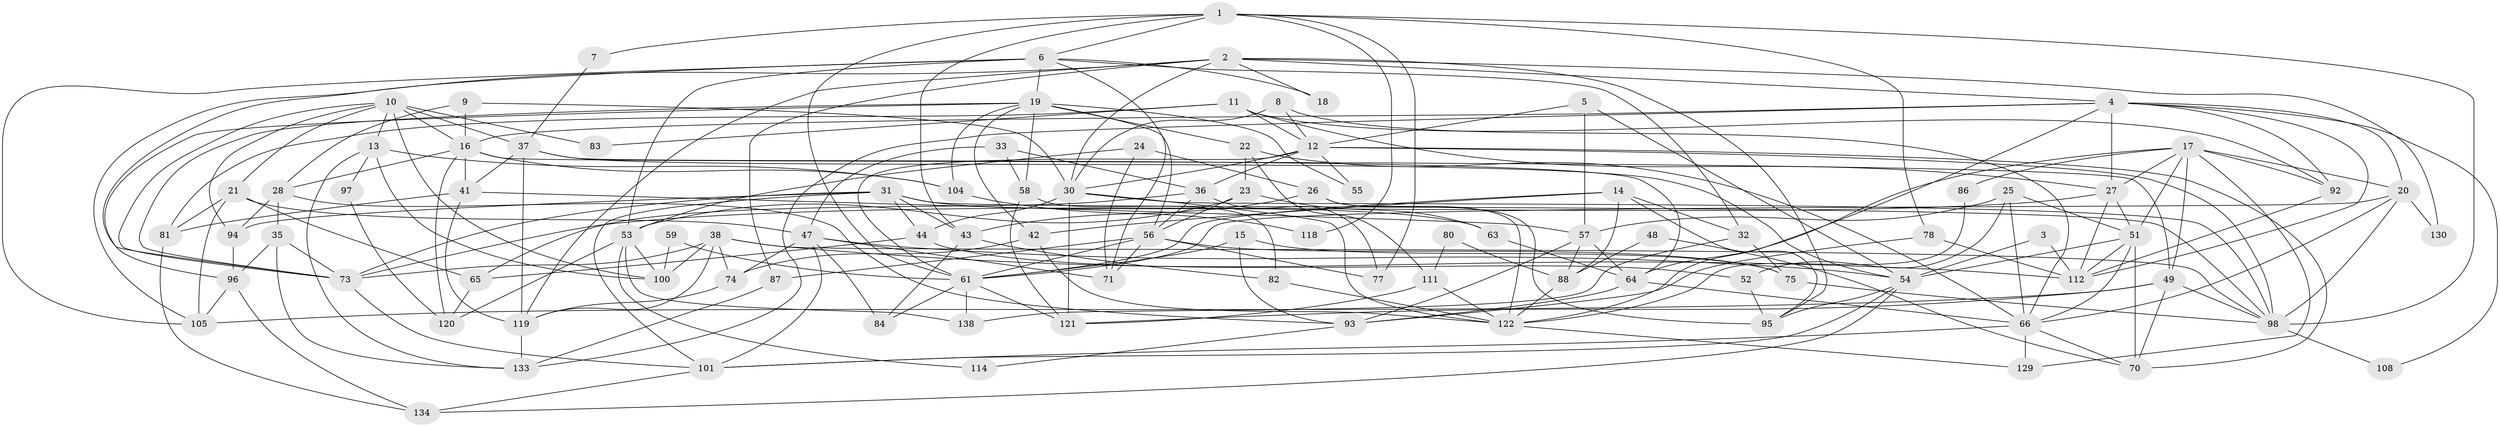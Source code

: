 // original degree distribution, {7: 0.02127659574468085, 6: 0.10638297872340426, 2: 0.14184397163120568, 5: 0.18439716312056736, 3: 0.2624113475177305, 4: 0.2624113475177305, 8: 0.02127659574468085}
// Generated by graph-tools (version 1.1) at 2025/11/02/27/25 16:11:18]
// undirected, 97 vertices, 236 edges
graph export_dot {
graph [start="1"]
  node [color=gray90,style=filled];
  1 [super="+113"];
  2 [super="+141"];
  3;
  4 [super="+89"];
  5;
  6 [super="+45"];
  7;
  8;
  9;
  10 [super="+34"];
  11 [super="+117"];
  12 [super="+72"];
  13 [super="+102"];
  14 [super="+62"];
  15;
  16 [super="+46"];
  17 [super="+135"];
  18;
  19 [super="+39"];
  20;
  21 [super="+29"];
  22 [super="+124"];
  23 [super="+109"];
  24;
  25 [super="+123"];
  26 [super="+50"];
  27 [super="+110"];
  28 [super="+40"];
  30 [super="+91"];
  31 [super="+116"];
  32 [super="+128"];
  33;
  35;
  36;
  37;
  38 [super="+85"];
  41;
  42;
  43 [super="+68"];
  44;
  47 [super="+140"];
  48;
  49 [super="+67"];
  51 [super="+79"];
  52;
  53 [super="+76"];
  54 [super="+107"];
  55;
  56 [super="+115"];
  57 [super="+60"];
  58;
  59;
  61 [super="+69"];
  63;
  64 [super="+106"];
  65;
  66 [super="+132"];
  70 [super="+126"];
  71;
  73 [super="+90"];
  74 [super="+127"];
  75;
  77;
  78;
  80;
  81 [super="+103"];
  82;
  83;
  84;
  86;
  87;
  88;
  92;
  93 [super="+131"];
  94;
  95;
  96;
  97;
  98 [super="+99"];
  100;
  101;
  104;
  105;
  108;
  111;
  112 [super="+136"];
  114;
  118;
  119;
  120 [super="+139"];
  121;
  122 [super="+125"];
  129;
  130;
  133 [super="+137"];
  134;
  138;
  1 -- 6;
  1 -- 43;
  1 -- 77;
  1 -- 78;
  1 -- 118;
  1 -- 61;
  1 -- 7;
  1 -- 98;
  2 -- 119;
  2 -- 95;
  2 -- 18;
  2 -- 30;
  2 -- 130;
  2 -- 105;
  2 -- 4;
  2 -- 87;
  3 -- 112;
  3 -- 54;
  4 -- 92;
  4 -- 108;
  4 -- 112;
  4 -- 20;
  4 -- 122;
  4 -- 27;
  4 -- 16;
  4 -- 133;
  5 -- 57;
  5 -- 54;
  5 -- 12;
  6 -- 71;
  6 -- 105;
  6 -- 19;
  6 -- 73;
  6 -- 18;
  6 -- 53;
  6 -- 32;
  7 -- 37;
  8 -- 12;
  8 -- 66;
  8 -- 30;
  9 -- 28;
  9 -- 16;
  9 -- 30;
  10 -- 16;
  10 -- 94;
  10 -- 83;
  10 -- 100;
  10 -- 21;
  10 -- 37;
  10 -- 73;
  10 -- 13;
  11 -- 92;
  11 -- 81;
  11 -- 27;
  11 -- 83;
  11 -- 12;
  12 -- 70;
  12 -- 98;
  12 -- 36;
  12 -- 55;
  12 -- 61;
  12 -- 30;
  13 -- 100;
  13 -- 104;
  13 -- 97;
  13 -- 133;
  14 -- 42;
  14 -- 95;
  14 -- 61;
  14 -- 88;
  14 -- 32;
  15 -- 75;
  15 -- 93;
  15 -- 61;
  16 -- 41;
  16 -- 28;
  16 -- 120;
  16 -- 49;
  16 -- 104;
  17 -- 20;
  17 -- 86;
  17 -- 92;
  17 -- 129;
  17 -- 64;
  17 -- 27;
  17 -- 51;
  17 -- 49;
  19 -- 56;
  19 -- 96;
  19 -- 42;
  19 -- 58;
  19 -- 55;
  19 -- 104;
  19 -- 73;
  19 -- 22;
  20 -- 130;
  20 -- 61;
  20 -- 98;
  20 -- 66;
  21 -- 105;
  21 -- 47;
  21 -- 65;
  21 -- 81;
  22 -- 66;
  22 -- 23;
  22 -- 111;
  23 -- 63;
  23 -- 56;
  23 -- 53;
  24 -- 26;
  24 -- 71;
  24 -- 53;
  25 -- 51;
  25 -- 52;
  25 -- 66;
  25 -- 57;
  26 -- 95;
  26 -- 43;
  26 -- 122;
  27 -- 73;
  27 -- 112;
  27 -- 51;
  28 -- 35;
  28 -- 94;
  28 -- 93;
  30 -- 98;
  30 -- 121;
  30 -- 122;
  30 -- 44;
  31 -- 101;
  31 -- 44;
  31 -- 63;
  31 -- 94;
  31 -- 73;
  31 -- 98;
  31 -- 43;
  32 -- 75;
  32 -- 138;
  33 -- 47;
  33 -- 36;
  33 -- 58;
  35 -- 96;
  35 -- 133;
  35 -- 73;
  36 -- 56;
  36 -- 65;
  36 -- 77;
  37 -- 119;
  37 -- 41;
  37 -- 64;
  37 -- 54;
  38 -- 119;
  38 -- 100;
  38 -- 112;
  38 -- 98;
  38 -- 73;
  38 -- 74;
  41 -- 119;
  41 -- 57;
  41 -- 81;
  42 -- 122;
  42 -- 74;
  43 -- 84;
  43 -- 82;
  44 -- 52;
  44 -- 65;
  47 -- 101;
  47 -- 54;
  47 -- 84;
  47 -- 71;
  47 -- 74;
  48 -- 88;
  48 -- 70;
  49 -- 105;
  49 -- 121;
  49 -- 98;
  49 -- 70;
  51 -- 54;
  51 -- 112;
  51 -- 70;
  51 -- 66;
  52 -- 95;
  53 -- 100;
  53 -- 138;
  53 -- 114;
  53 -- 120;
  54 -- 101;
  54 -- 134;
  54 -- 95;
  56 -- 77;
  56 -- 87;
  56 -- 71;
  56 -- 75;
  56 -- 61;
  57 -- 93;
  57 -- 88;
  57 -- 64;
  58 -- 82;
  58 -- 121;
  59 -- 100;
  59 -- 61;
  61 -- 84;
  61 -- 121;
  61 -- 138;
  63 -- 64;
  64 -- 93;
  64 -- 66;
  65 -- 120;
  66 -- 129;
  66 -- 101;
  66 -- 70;
  73 -- 101;
  74 -- 119;
  75 -- 98;
  78 -- 112;
  78 -- 93;
  80 -- 88;
  80 -- 111;
  81 -- 134;
  82 -- 122;
  86 -- 122;
  87 -- 133;
  88 -- 122;
  92 -- 112;
  93 -- 114;
  94 -- 96;
  96 -- 105;
  96 -- 134;
  97 -- 120;
  98 -- 108;
  101 -- 134;
  104 -- 118;
  111 -- 121;
  111 -- 122;
  119 -- 133;
  122 -- 129;
}
